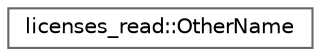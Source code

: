 digraph "类继承关系图"
{
 // LATEX_PDF_SIZE
  bgcolor="transparent";
  edge [fontname=Helvetica,fontsize=10,labelfontname=Helvetica,labelfontsize=10];
  node [fontname=Helvetica,fontsize=10,shape=box,height=0.2,width=0.4];
  rankdir="LR";
  Node0 [id="Node000000",label="licenses_read::OtherName",height=0.2,width=0.4,color="grey40", fillcolor="white", style="filled",URL="$structlicenses__read_1_1_other_name.html",tooltip=" "];
}
